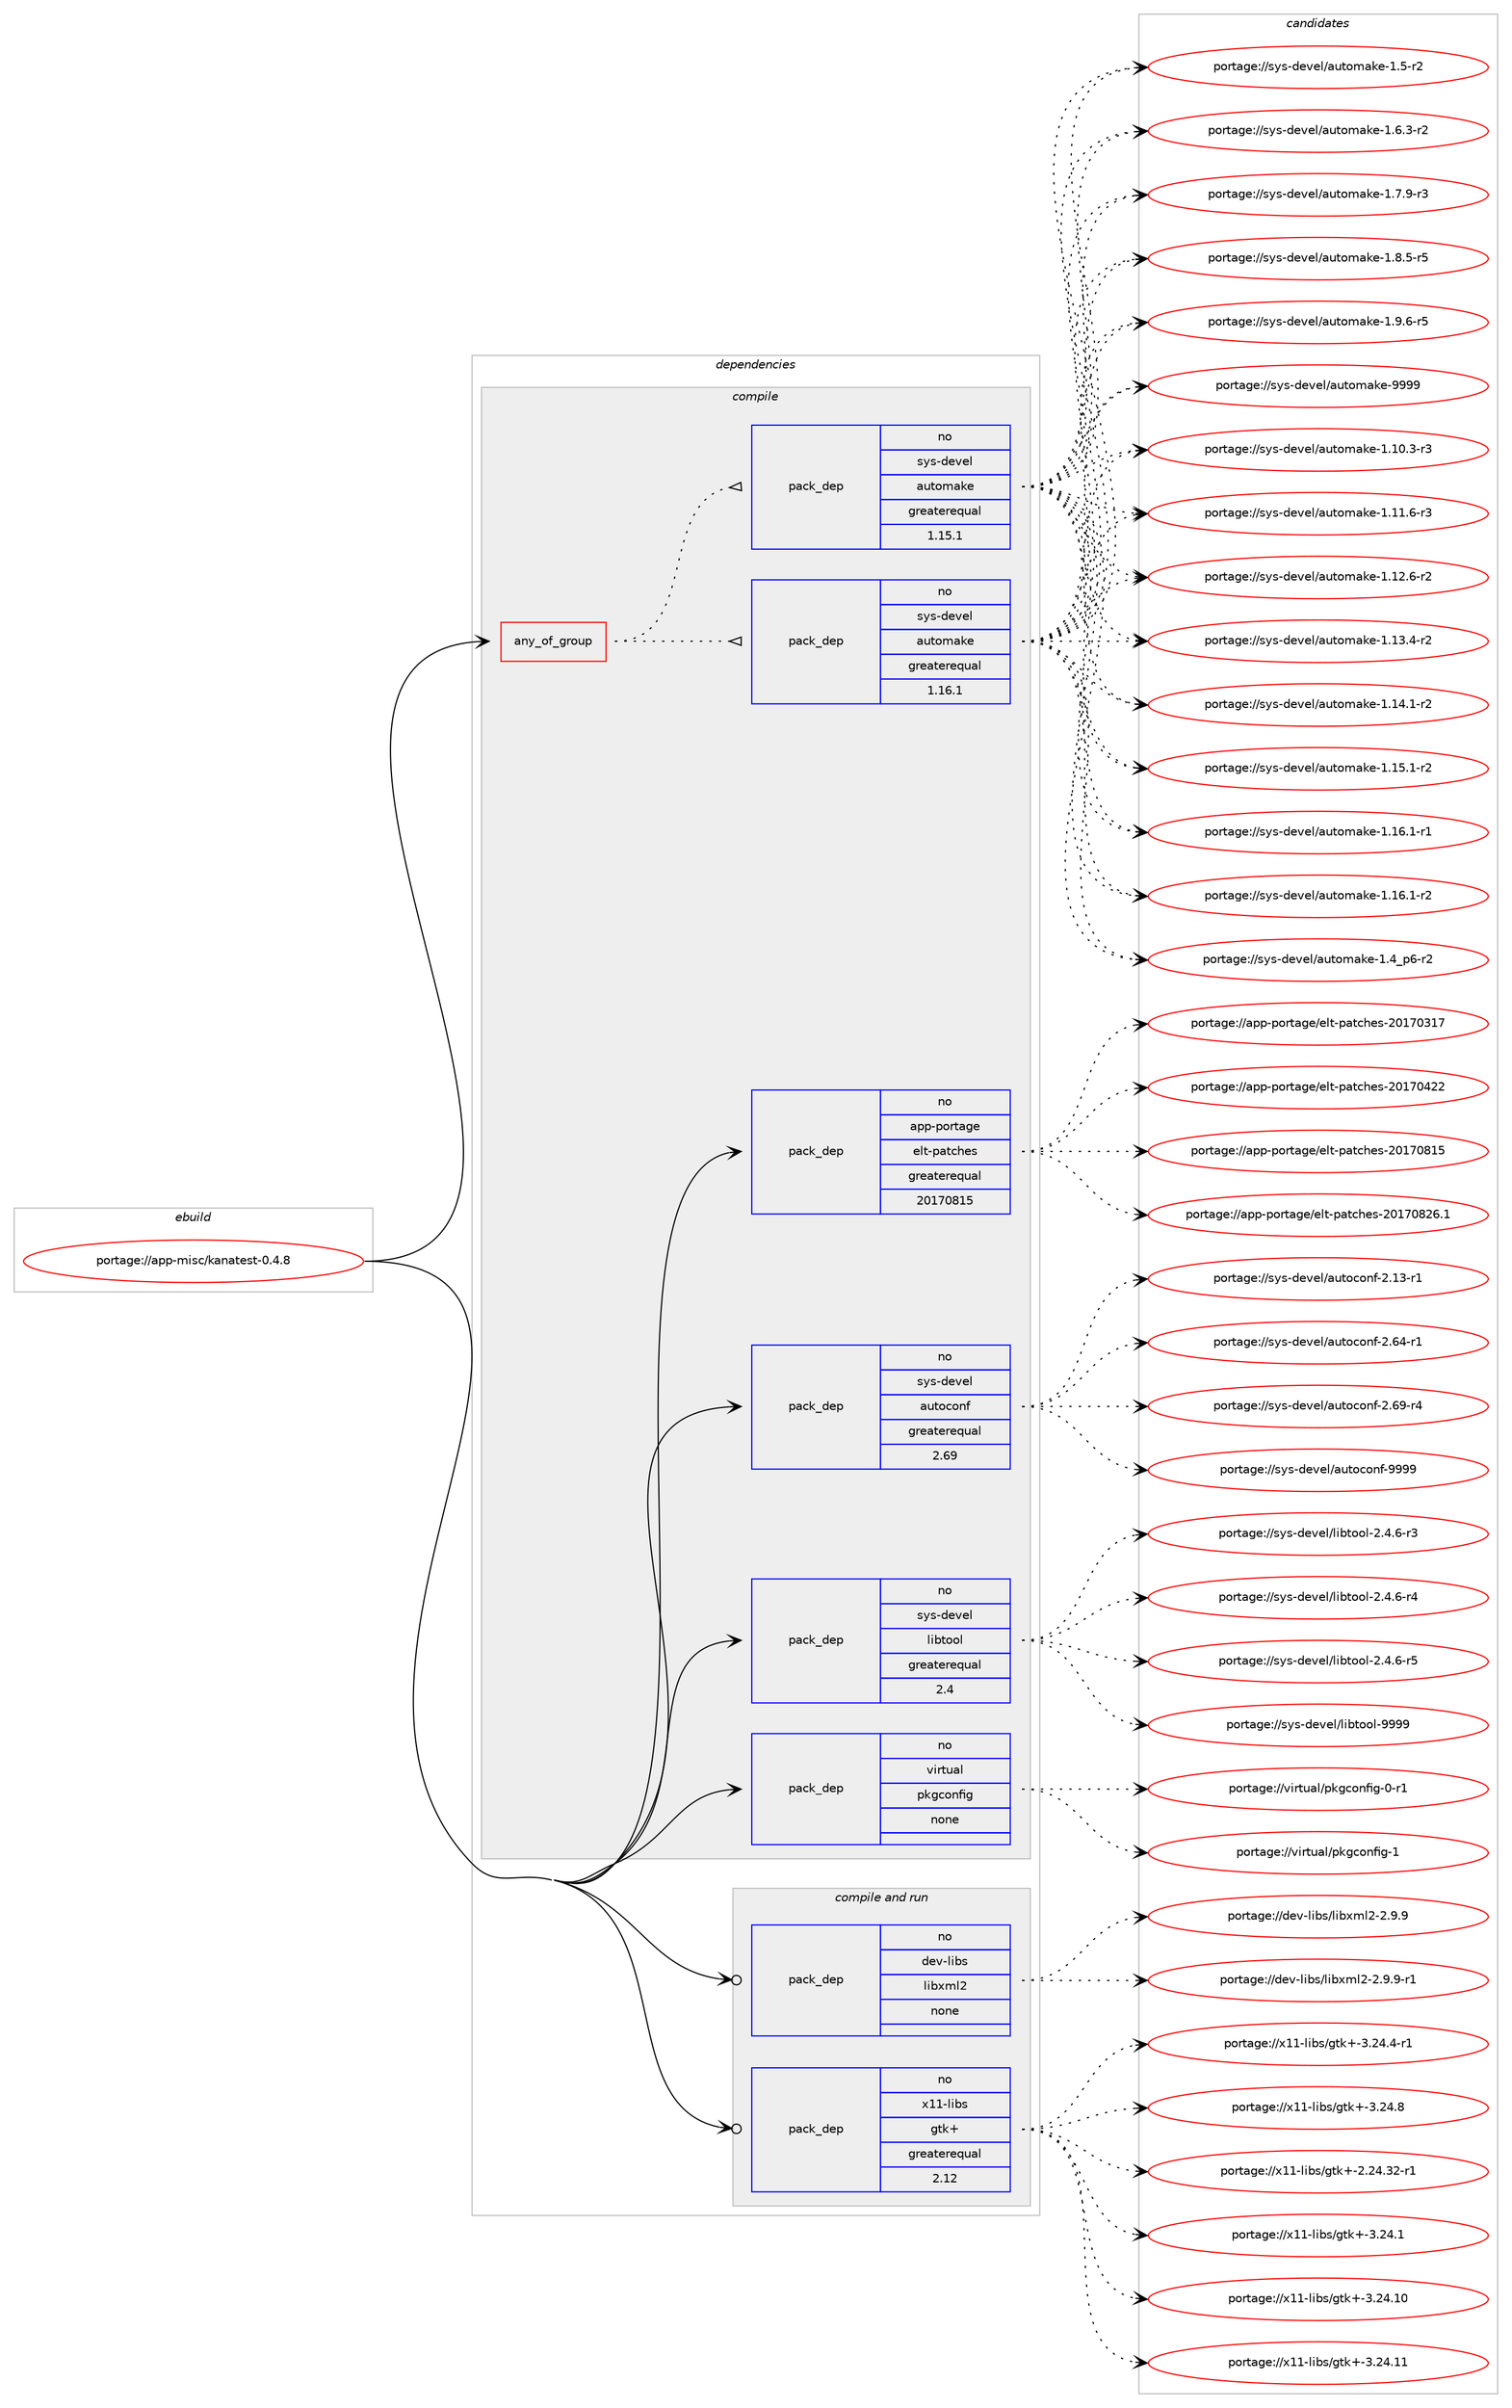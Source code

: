 digraph prolog {

# *************
# Graph options
# *************

newrank=true;
concentrate=true;
compound=true;
graph [rankdir=LR,fontname=Helvetica,fontsize=10,ranksep=1.5];#, ranksep=2.5, nodesep=0.2];
edge  [arrowhead=vee];
node  [fontname=Helvetica,fontsize=10];

# **********
# The ebuild
# **********

subgraph cluster_leftcol {
color=gray;
rank=same;
label=<<i>ebuild</i>>;
id [label="portage://app-misc/kanatest-0.4.8", color=red, width=4, href="../app-misc/kanatest-0.4.8.svg"];
}

# ****************
# The dependencies
# ****************

subgraph cluster_midcol {
color=gray;
label=<<i>dependencies</i>>;
subgraph cluster_compile {
fillcolor="#eeeeee";
style=filled;
label=<<i>compile</i>>;
subgraph any543 {
dependency34569 [label=<<TABLE BORDER="0" CELLBORDER="1" CELLSPACING="0" CELLPADDING="4"><TR><TD CELLPADDING="10">any_of_group</TD></TR></TABLE>>, shape=none, color=red];subgraph pack25362 {
dependency34570 [label=<<TABLE BORDER="0" CELLBORDER="1" CELLSPACING="0" CELLPADDING="4" WIDTH="220"><TR><TD ROWSPAN="6" CELLPADDING="30">pack_dep</TD></TR><TR><TD WIDTH="110">no</TD></TR><TR><TD>sys-devel</TD></TR><TR><TD>automake</TD></TR><TR><TD>greaterequal</TD></TR><TR><TD>1.16.1</TD></TR></TABLE>>, shape=none, color=blue];
}
dependency34569:e -> dependency34570:w [weight=20,style="dotted",arrowhead="oinv"];
subgraph pack25363 {
dependency34571 [label=<<TABLE BORDER="0" CELLBORDER="1" CELLSPACING="0" CELLPADDING="4" WIDTH="220"><TR><TD ROWSPAN="6" CELLPADDING="30">pack_dep</TD></TR><TR><TD WIDTH="110">no</TD></TR><TR><TD>sys-devel</TD></TR><TR><TD>automake</TD></TR><TR><TD>greaterequal</TD></TR><TR><TD>1.15.1</TD></TR></TABLE>>, shape=none, color=blue];
}
dependency34569:e -> dependency34571:w [weight=20,style="dotted",arrowhead="oinv"];
}
id:e -> dependency34569:w [weight=20,style="solid",arrowhead="vee"];
subgraph pack25364 {
dependency34572 [label=<<TABLE BORDER="0" CELLBORDER="1" CELLSPACING="0" CELLPADDING="4" WIDTH="220"><TR><TD ROWSPAN="6" CELLPADDING="30">pack_dep</TD></TR><TR><TD WIDTH="110">no</TD></TR><TR><TD>app-portage</TD></TR><TR><TD>elt-patches</TD></TR><TR><TD>greaterequal</TD></TR><TR><TD>20170815</TD></TR></TABLE>>, shape=none, color=blue];
}
id:e -> dependency34572:w [weight=20,style="solid",arrowhead="vee"];
subgraph pack25365 {
dependency34573 [label=<<TABLE BORDER="0" CELLBORDER="1" CELLSPACING="0" CELLPADDING="4" WIDTH="220"><TR><TD ROWSPAN="6" CELLPADDING="30">pack_dep</TD></TR><TR><TD WIDTH="110">no</TD></TR><TR><TD>sys-devel</TD></TR><TR><TD>autoconf</TD></TR><TR><TD>greaterequal</TD></TR><TR><TD>2.69</TD></TR></TABLE>>, shape=none, color=blue];
}
id:e -> dependency34573:w [weight=20,style="solid",arrowhead="vee"];
subgraph pack25366 {
dependency34574 [label=<<TABLE BORDER="0" CELLBORDER="1" CELLSPACING="0" CELLPADDING="4" WIDTH="220"><TR><TD ROWSPAN="6" CELLPADDING="30">pack_dep</TD></TR><TR><TD WIDTH="110">no</TD></TR><TR><TD>sys-devel</TD></TR><TR><TD>libtool</TD></TR><TR><TD>greaterequal</TD></TR><TR><TD>2.4</TD></TR></TABLE>>, shape=none, color=blue];
}
id:e -> dependency34574:w [weight=20,style="solid",arrowhead="vee"];
subgraph pack25367 {
dependency34575 [label=<<TABLE BORDER="0" CELLBORDER="1" CELLSPACING="0" CELLPADDING="4" WIDTH="220"><TR><TD ROWSPAN="6" CELLPADDING="30">pack_dep</TD></TR><TR><TD WIDTH="110">no</TD></TR><TR><TD>virtual</TD></TR><TR><TD>pkgconfig</TD></TR><TR><TD>none</TD></TR><TR><TD></TD></TR></TABLE>>, shape=none, color=blue];
}
id:e -> dependency34575:w [weight=20,style="solid",arrowhead="vee"];
}
subgraph cluster_compileandrun {
fillcolor="#eeeeee";
style=filled;
label=<<i>compile and run</i>>;
subgraph pack25368 {
dependency34576 [label=<<TABLE BORDER="0" CELLBORDER="1" CELLSPACING="0" CELLPADDING="4" WIDTH="220"><TR><TD ROWSPAN="6" CELLPADDING="30">pack_dep</TD></TR><TR><TD WIDTH="110">no</TD></TR><TR><TD>dev-libs</TD></TR><TR><TD>libxml2</TD></TR><TR><TD>none</TD></TR><TR><TD></TD></TR></TABLE>>, shape=none, color=blue];
}
id:e -> dependency34576:w [weight=20,style="solid",arrowhead="odotvee"];
subgraph pack25369 {
dependency34577 [label=<<TABLE BORDER="0" CELLBORDER="1" CELLSPACING="0" CELLPADDING="4" WIDTH="220"><TR><TD ROWSPAN="6" CELLPADDING="30">pack_dep</TD></TR><TR><TD WIDTH="110">no</TD></TR><TR><TD>x11-libs</TD></TR><TR><TD>gtk+</TD></TR><TR><TD>greaterequal</TD></TR><TR><TD>2.12</TD></TR></TABLE>>, shape=none, color=blue];
}
id:e -> dependency34577:w [weight=20,style="solid",arrowhead="odotvee"];
}
subgraph cluster_run {
fillcolor="#eeeeee";
style=filled;
label=<<i>run</i>>;
}
}

# **************
# The candidates
# **************

subgraph cluster_choices {
rank=same;
color=gray;
label=<<i>candidates</i>>;

subgraph choice25362 {
color=black;
nodesep=1;
choiceportage11512111545100101118101108479711711611110997107101454946494846514511451 [label="portage://sys-devel/automake-1.10.3-r3", color=red, width=4,href="../sys-devel/automake-1.10.3-r3.svg"];
choiceportage11512111545100101118101108479711711611110997107101454946494946544511451 [label="portage://sys-devel/automake-1.11.6-r3", color=red, width=4,href="../sys-devel/automake-1.11.6-r3.svg"];
choiceportage11512111545100101118101108479711711611110997107101454946495046544511450 [label="portage://sys-devel/automake-1.12.6-r2", color=red, width=4,href="../sys-devel/automake-1.12.6-r2.svg"];
choiceportage11512111545100101118101108479711711611110997107101454946495146524511450 [label="portage://sys-devel/automake-1.13.4-r2", color=red, width=4,href="../sys-devel/automake-1.13.4-r2.svg"];
choiceportage11512111545100101118101108479711711611110997107101454946495246494511450 [label="portage://sys-devel/automake-1.14.1-r2", color=red, width=4,href="../sys-devel/automake-1.14.1-r2.svg"];
choiceportage11512111545100101118101108479711711611110997107101454946495346494511450 [label="portage://sys-devel/automake-1.15.1-r2", color=red, width=4,href="../sys-devel/automake-1.15.1-r2.svg"];
choiceportage11512111545100101118101108479711711611110997107101454946495446494511449 [label="portage://sys-devel/automake-1.16.1-r1", color=red, width=4,href="../sys-devel/automake-1.16.1-r1.svg"];
choiceportage11512111545100101118101108479711711611110997107101454946495446494511450 [label="portage://sys-devel/automake-1.16.1-r2", color=red, width=4,href="../sys-devel/automake-1.16.1-r2.svg"];
choiceportage115121115451001011181011084797117116111109971071014549465295112544511450 [label="portage://sys-devel/automake-1.4_p6-r2", color=red, width=4,href="../sys-devel/automake-1.4_p6-r2.svg"];
choiceportage11512111545100101118101108479711711611110997107101454946534511450 [label="portage://sys-devel/automake-1.5-r2", color=red, width=4,href="../sys-devel/automake-1.5-r2.svg"];
choiceportage115121115451001011181011084797117116111109971071014549465446514511450 [label="portage://sys-devel/automake-1.6.3-r2", color=red, width=4,href="../sys-devel/automake-1.6.3-r2.svg"];
choiceportage115121115451001011181011084797117116111109971071014549465546574511451 [label="portage://sys-devel/automake-1.7.9-r3", color=red, width=4,href="../sys-devel/automake-1.7.9-r3.svg"];
choiceportage115121115451001011181011084797117116111109971071014549465646534511453 [label="portage://sys-devel/automake-1.8.5-r5", color=red, width=4,href="../sys-devel/automake-1.8.5-r5.svg"];
choiceportage115121115451001011181011084797117116111109971071014549465746544511453 [label="portage://sys-devel/automake-1.9.6-r5", color=red, width=4,href="../sys-devel/automake-1.9.6-r5.svg"];
choiceportage115121115451001011181011084797117116111109971071014557575757 [label="portage://sys-devel/automake-9999", color=red, width=4,href="../sys-devel/automake-9999.svg"];
dependency34570:e -> choiceportage11512111545100101118101108479711711611110997107101454946494846514511451:w [style=dotted,weight="100"];
dependency34570:e -> choiceportage11512111545100101118101108479711711611110997107101454946494946544511451:w [style=dotted,weight="100"];
dependency34570:e -> choiceportage11512111545100101118101108479711711611110997107101454946495046544511450:w [style=dotted,weight="100"];
dependency34570:e -> choiceportage11512111545100101118101108479711711611110997107101454946495146524511450:w [style=dotted,weight="100"];
dependency34570:e -> choiceportage11512111545100101118101108479711711611110997107101454946495246494511450:w [style=dotted,weight="100"];
dependency34570:e -> choiceportage11512111545100101118101108479711711611110997107101454946495346494511450:w [style=dotted,weight="100"];
dependency34570:e -> choiceportage11512111545100101118101108479711711611110997107101454946495446494511449:w [style=dotted,weight="100"];
dependency34570:e -> choiceportage11512111545100101118101108479711711611110997107101454946495446494511450:w [style=dotted,weight="100"];
dependency34570:e -> choiceportage115121115451001011181011084797117116111109971071014549465295112544511450:w [style=dotted,weight="100"];
dependency34570:e -> choiceportage11512111545100101118101108479711711611110997107101454946534511450:w [style=dotted,weight="100"];
dependency34570:e -> choiceportage115121115451001011181011084797117116111109971071014549465446514511450:w [style=dotted,weight="100"];
dependency34570:e -> choiceportage115121115451001011181011084797117116111109971071014549465546574511451:w [style=dotted,weight="100"];
dependency34570:e -> choiceportage115121115451001011181011084797117116111109971071014549465646534511453:w [style=dotted,weight="100"];
dependency34570:e -> choiceportage115121115451001011181011084797117116111109971071014549465746544511453:w [style=dotted,weight="100"];
dependency34570:e -> choiceportage115121115451001011181011084797117116111109971071014557575757:w [style=dotted,weight="100"];
}
subgraph choice25363 {
color=black;
nodesep=1;
choiceportage11512111545100101118101108479711711611110997107101454946494846514511451 [label="portage://sys-devel/automake-1.10.3-r3", color=red, width=4,href="../sys-devel/automake-1.10.3-r3.svg"];
choiceportage11512111545100101118101108479711711611110997107101454946494946544511451 [label="portage://sys-devel/automake-1.11.6-r3", color=red, width=4,href="../sys-devel/automake-1.11.6-r3.svg"];
choiceportage11512111545100101118101108479711711611110997107101454946495046544511450 [label="portage://sys-devel/automake-1.12.6-r2", color=red, width=4,href="../sys-devel/automake-1.12.6-r2.svg"];
choiceportage11512111545100101118101108479711711611110997107101454946495146524511450 [label="portage://sys-devel/automake-1.13.4-r2", color=red, width=4,href="../sys-devel/automake-1.13.4-r2.svg"];
choiceportage11512111545100101118101108479711711611110997107101454946495246494511450 [label="portage://sys-devel/automake-1.14.1-r2", color=red, width=4,href="../sys-devel/automake-1.14.1-r2.svg"];
choiceportage11512111545100101118101108479711711611110997107101454946495346494511450 [label="portage://sys-devel/automake-1.15.1-r2", color=red, width=4,href="../sys-devel/automake-1.15.1-r2.svg"];
choiceportage11512111545100101118101108479711711611110997107101454946495446494511449 [label="portage://sys-devel/automake-1.16.1-r1", color=red, width=4,href="../sys-devel/automake-1.16.1-r1.svg"];
choiceportage11512111545100101118101108479711711611110997107101454946495446494511450 [label="portage://sys-devel/automake-1.16.1-r2", color=red, width=4,href="../sys-devel/automake-1.16.1-r2.svg"];
choiceportage115121115451001011181011084797117116111109971071014549465295112544511450 [label="portage://sys-devel/automake-1.4_p6-r2", color=red, width=4,href="../sys-devel/automake-1.4_p6-r2.svg"];
choiceportage11512111545100101118101108479711711611110997107101454946534511450 [label="portage://sys-devel/automake-1.5-r2", color=red, width=4,href="../sys-devel/automake-1.5-r2.svg"];
choiceportage115121115451001011181011084797117116111109971071014549465446514511450 [label="portage://sys-devel/automake-1.6.3-r2", color=red, width=4,href="../sys-devel/automake-1.6.3-r2.svg"];
choiceportage115121115451001011181011084797117116111109971071014549465546574511451 [label="portage://sys-devel/automake-1.7.9-r3", color=red, width=4,href="../sys-devel/automake-1.7.9-r3.svg"];
choiceportage115121115451001011181011084797117116111109971071014549465646534511453 [label="portage://sys-devel/automake-1.8.5-r5", color=red, width=4,href="../sys-devel/automake-1.8.5-r5.svg"];
choiceportage115121115451001011181011084797117116111109971071014549465746544511453 [label="portage://sys-devel/automake-1.9.6-r5", color=red, width=4,href="../sys-devel/automake-1.9.6-r5.svg"];
choiceportage115121115451001011181011084797117116111109971071014557575757 [label="portage://sys-devel/automake-9999", color=red, width=4,href="../sys-devel/automake-9999.svg"];
dependency34571:e -> choiceportage11512111545100101118101108479711711611110997107101454946494846514511451:w [style=dotted,weight="100"];
dependency34571:e -> choiceportage11512111545100101118101108479711711611110997107101454946494946544511451:w [style=dotted,weight="100"];
dependency34571:e -> choiceportage11512111545100101118101108479711711611110997107101454946495046544511450:w [style=dotted,weight="100"];
dependency34571:e -> choiceportage11512111545100101118101108479711711611110997107101454946495146524511450:w [style=dotted,weight="100"];
dependency34571:e -> choiceportage11512111545100101118101108479711711611110997107101454946495246494511450:w [style=dotted,weight="100"];
dependency34571:e -> choiceportage11512111545100101118101108479711711611110997107101454946495346494511450:w [style=dotted,weight="100"];
dependency34571:e -> choiceportage11512111545100101118101108479711711611110997107101454946495446494511449:w [style=dotted,weight="100"];
dependency34571:e -> choiceportage11512111545100101118101108479711711611110997107101454946495446494511450:w [style=dotted,weight="100"];
dependency34571:e -> choiceportage115121115451001011181011084797117116111109971071014549465295112544511450:w [style=dotted,weight="100"];
dependency34571:e -> choiceportage11512111545100101118101108479711711611110997107101454946534511450:w [style=dotted,weight="100"];
dependency34571:e -> choiceportage115121115451001011181011084797117116111109971071014549465446514511450:w [style=dotted,weight="100"];
dependency34571:e -> choiceportage115121115451001011181011084797117116111109971071014549465546574511451:w [style=dotted,weight="100"];
dependency34571:e -> choiceportage115121115451001011181011084797117116111109971071014549465646534511453:w [style=dotted,weight="100"];
dependency34571:e -> choiceportage115121115451001011181011084797117116111109971071014549465746544511453:w [style=dotted,weight="100"];
dependency34571:e -> choiceportage115121115451001011181011084797117116111109971071014557575757:w [style=dotted,weight="100"];
}
subgraph choice25364 {
color=black;
nodesep=1;
choiceportage97112112451121111141169710310147101108116451129711699104101115455048495548514955 [label="portage://app-portage/elt-patches-20170317", color=red, width=4,href="../app-portage/elt-patches-20170317.svg"];
choiceportage97112112451121111141169710310147101108116451129711699104101115455048495548525050 [label="portage://app-portage/elt-patches-20170422", color=red, width=4,href="../app-portage/elt-patches-20170422.svg"];
choiceportage97112112451121111141169710310147101108116451129711699104101115455048495548564953 [label="portage://app-portage/elt-patches-20170815", color=red, width=4,href="../app-portage/elt-patches-20170815.svg"];
choiceportage971121124511211111411697103101471011081164511297116991041011154550484955485650544649 [label="portage://app-portage/elt-patches-20170826.1", color=red, width=4,href="../app-portage/elt-patches-20170826.1.svg"];
dependency34572:e -> choiceportage97112112451121111141169710310147101108116451129711699104101115455048495548514955:w [style=dotted,weight="100"];
dependency34572:e -> choiceportage97112112451121111141169710310147101108116451129711699104101115455048495548525050:w [style=dotted,weight="100"];
dependency34572:e -> choiceportage97112112451121111141169710310147101108116451129711699104101115455048495548564953:w [style=dotted,weight="100"];
dependency34572:e -> choiceportage971121124511211111411697103101471011081164511297116991041011154550484955485650544649:w [style=dotted,weight="100"];
}
subgraph choice25365 {
color=black;
nodesep=1;
choiceportage1151211154510010111810110847971171161119911111010245504649514511449 [label="portage://sys-devel/autoconf-2.13-r1", color=red, width=4,href="../sys-devel/autoconf-2.13-r1.svg"];
choiceportage1151211154510010111810110847971171161119911111010245504654524511449 [label="portage://sys-devel/autoconf-2.64-r1", color=red, width=4,href="../sys-devel/autoconf-2.64-r1.svg"];
choiceportage1151211154510010111810110847971171161119911111010245504654574511452 [label="portage://sys-devel/autoconf-2.69-r4", color=red, width=4,href="../sys-devel/autoconf-2.69-r4.svg"];
choiceportage115121115451001011181011084797117116111991111101024557575757 [label="portage://sys-devel/autoconf-9999", color=red, width=4,href="../sys-devel/autoconf-9999.svg"];
dependency34573:e -> choiceportage1151211154510010111810110847971171161119911111010245504649514511449:w [style=dotted,weight="100"];
dependency34573:e -> choiceportage1151211154510010111810110847971171161119911111010245504654524511449:w [style=dotted,weight="100"];
dependency34573:e -> choiceportage1151211154510010111810110847971171161119911111010245504654574511452:w [style=dotted,weight="100"];
dependency34573:e -> choiceportage115121115451001011181011084797117116111991111101024557575757:w [style=dotted,weight="100"];
}
subgraph choice25366 {
color=black;
nodesep=1;
choiceportage1151211154510010111810110847108105981161111111084550465246544511451 [label="portage://sys-devel/libtool-2.4.6-r3", color=red, width=4,href="../sys-devel/libtool-2.4.6-r3.svg"];
choiceportage1151211154510010111810110847108105981161111111084550465246544511452 [label="portage://sys-devel/libtool-2.4.6-r4", color=red, width=4,href="../sys-devel/libtool-2.4.6-r4.svg"];
choiceportage1151211154510010111810110847108105981161111111084550465246544511453 [label="portage://sys-devel/libtool-2.4.6-r5", color=red, width=4,href="../sys-devel/libtool-2.4.6-r5.svg"];
choiceportage1151211154510010111810110847108105981161111111084557575757 [label="portage://sys-devel/libtool-9999", color=red, width=4,href="../sys-devel/libtool-9999.svg"];
dependency34574:e -> choiceportage1151211154510010111810110847108105981161111111084550465246544511451:w [style=dotted,weight="100"];
dependency34574:e -> choiceportage1151211154510010111810110847108105981161111111084550465246544511452:w [style=dotted,weight="100"];
dependency34574:e -> choiceportage1151211154510010111810110847108105981161111111084550465246544511453:w [style=dotted,weight="100"];
dependency34574:e -> choiceportage1151211154510010111810110847108105981161111111084557575757:w [style=dotted,weight="100"];
}
subgraph choice25367 {
color=black;
nodesep=1;
choiceportage11810511411611797108471121071039911111010210510345484511449 [label="portage://virtual/pkgconfig-0-r1", color=red, width=4,href="../virtual/pkgconfig-0-r1.svg"];
choiceportage1181051141161179710847112107103991111101021051034549 [label="portage://virtual/pkgconfig-1", color=red, width=4,href="../virtual/pkgconfig-1.svg"];
dependency34575:e -> choiceportage11810511411611797108471121071039911111010210510345484511449:w [style=dotted,weight="100"];
dependency34575:e -> choiceportage1181051141161179710847112107103991111101021051034549:w [style=dotted,weight="100"];
}
subgraph choice25368 {
color=black;
nodesep=1;
choiceportage1001011184510810598115471081059812010910850455046574657 [label="portage://dev-libs/libxml2-2.9.9", color=red, width=4,href="../dev-libs/libxml2-2.9.9.svg"];
choiceportage10010111845108105981154710810598120109108504550465746574511449 [label="portage://dev-libs/libxml2-2.9.9-r1", color=red, width=4,href="../dev-libs/libxml2-2.9.9-r1.svg"];
dependency34576:e -> choiceportage1001011184510810598115471081059812010910850455046574657:w [style=dotted,weight="100"];
dependency34576:e -> choiceportage10010111845108105981154710810598120109108504550465746574511449:w [style=dotted,weight="100"];
}
subgraph choice25369 {
color=black;
nodesep=1;
choiceportage12049494510810598115471031161074345504650524651504511449 [label="portage://x11-libs/gtk+-2.24.32-r1", color=red, width=4,href="../x11-libs/gtk+-2.24.32-r1.svg"];
choiceportage12049494510810598115471031161074345514650524649 [label="portage://x11-libs/gtk+-3.24.1", color=red, width=4,href="../x11-libs/gtk+-3.24.1.svg"];
choiceportage1204949451081059811547103116107434551465052464948 [label="portage://x11-libs/gtk+-3.24.10", color=red, width=4,href="../x11-libs/gtk+-3.24.10.svg"];
choiceportage1204949451081059811547103116107434551465052464949 [label="portage://x11-libs/gtk+-3.24.11", color=red, width=4,href="../x11-libs/gtk+-3.24.11.svg"];
choiceportage120494945108105981154710311610743455146505246524511449 [label="portage://x11-libs/gtk+-3.24.4-r1", color=red, width=4,href="../x11-libs/gtk+-3.24.4-r1.svg"];
choiceportage12049494510810598115471031161074345514650524656 [label="portage://x11-libs/gtk+-3.24.8", color=red, width=4,href="../x11-libs/gtk+-3.24.8.svg"];
dependency34577:e -> choiceportage12049494510810598115471031161074345504650524651504511449:w [style=dotted,weight="100"];
dependency34577:e -> choiceportage12049494510810598115471031161074345514650524649:w [style=dotted,weight="100"];
dependency34577:e -> choiceportage1204949451081059811547103116107434551465052464948:w [style=dotted,weight="100"];
dependency34577:e -> choiceportage1204949451081059811547103116107434551465052464949:w [style=dotted,weight="100"];
dependency34577:e -> choiceportage120494945108105981154710311610743455146505246524511449:w [style=dotted,weight="100"];
dependency34577:e -> choiceportage12049494510810598115471031161074345514650524656:w [style=dotted,weight="100"];
}
}

}
